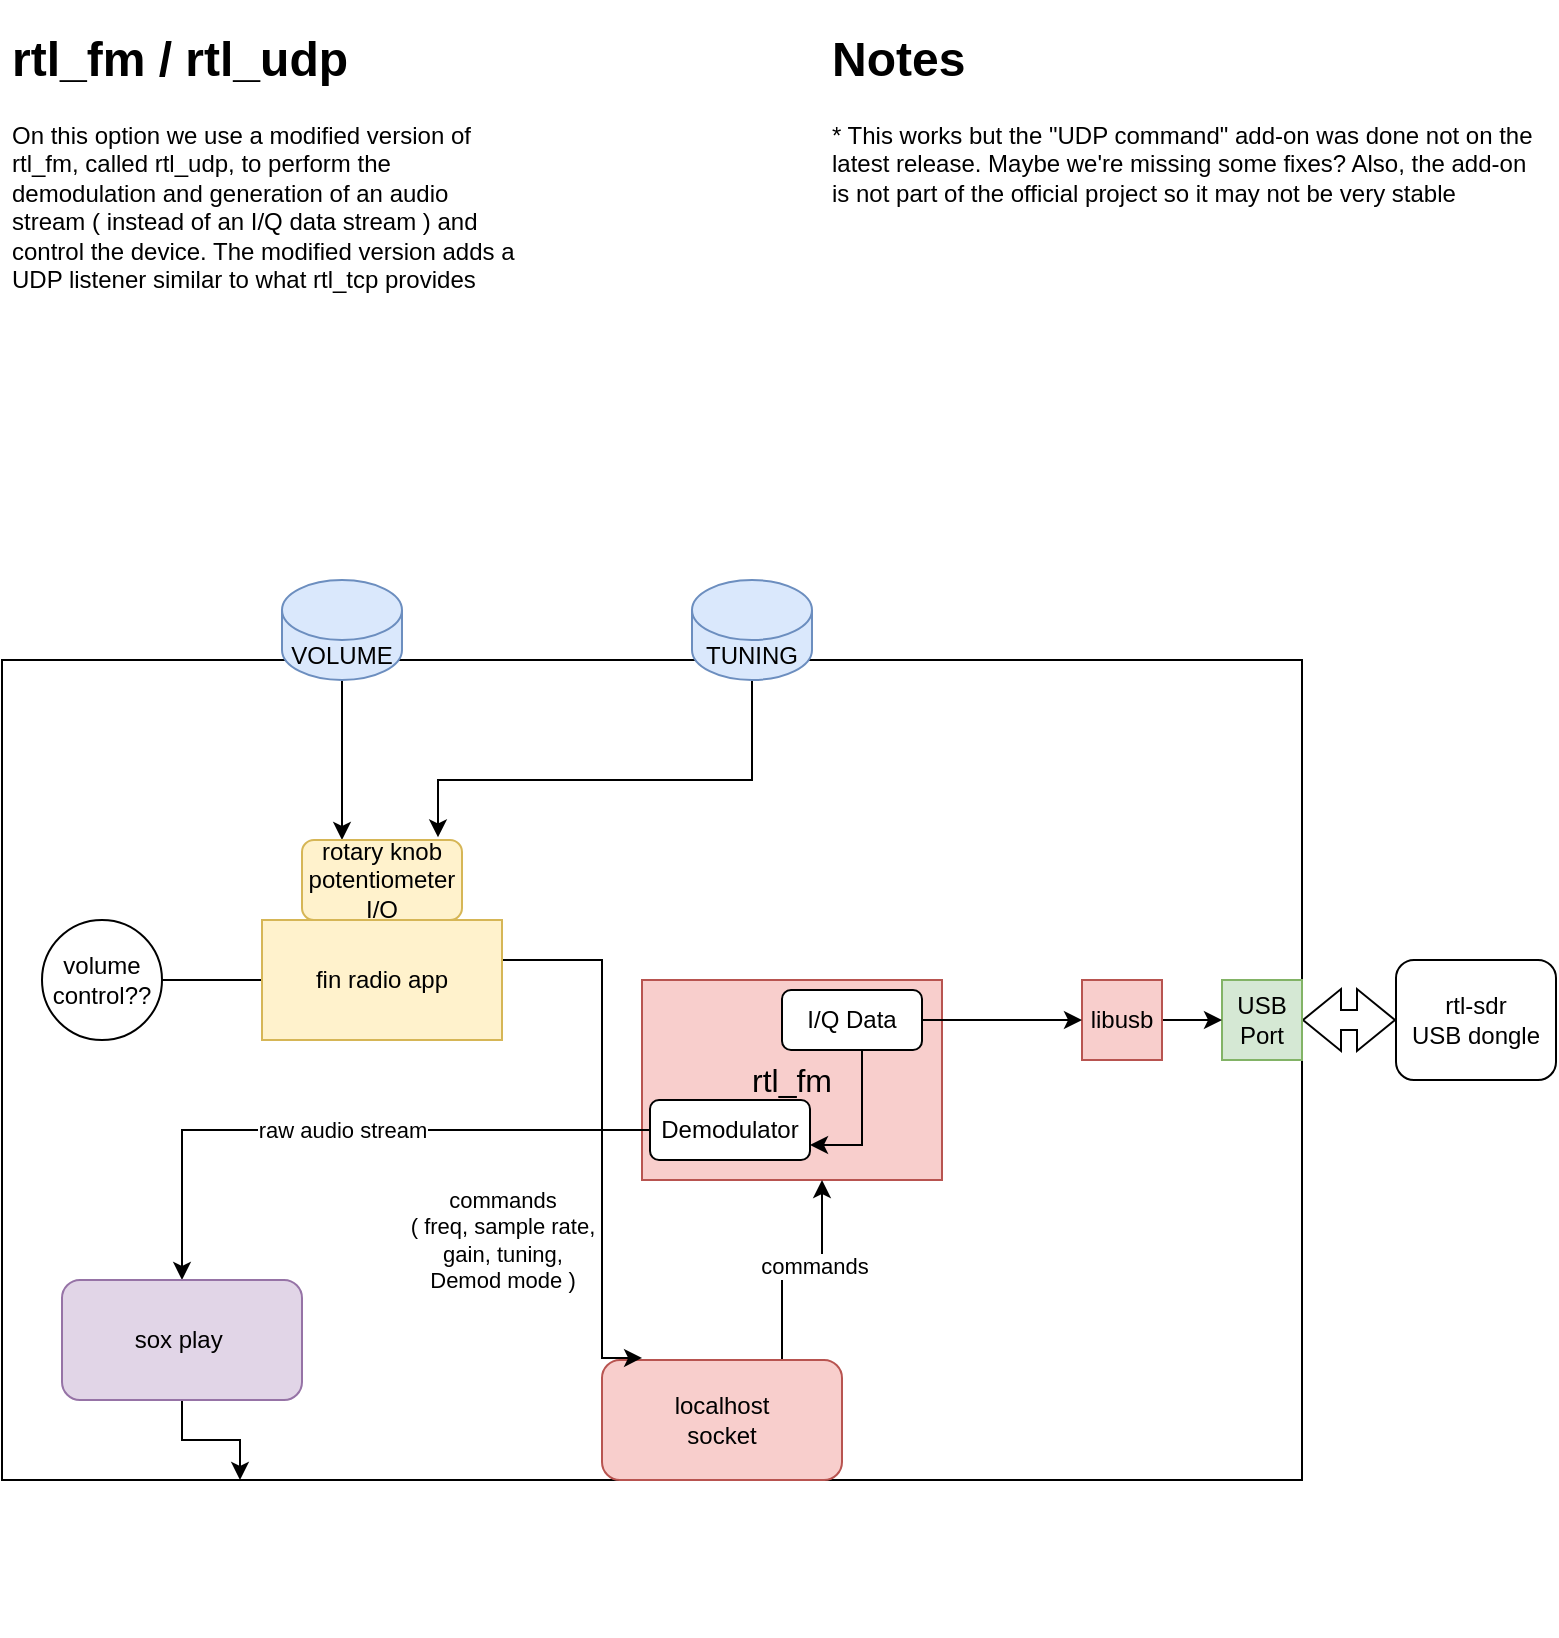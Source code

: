 <mxfile version="17.0.0" type="github">
  <diagram id="eBAYRbaCmWyt2Vs_kIRV" name="Page-1">
    <mxGraphModel dx="1186" dy="710" grid="1" gridSize="10" guides="1" tooltips="1" connect="1" arrows="1" fold="1" page="1" pageScale="1" pageWidth="827" pageHeight="1169" math="0" shadow="0">
      <root>
        <mxCell id="0" />
        <mxCell id="1" parent="0" />
        <mxCell id="41WGvHkmBzIe6xqzSiXb-1" value="" style="rounded=0;whiteSpace=wrap;html=1;" parent="1" vertex="1">
          <mxGeometry x="50" y="350" width="650" height="410" as="geometry" />
        </mxCell>
        <mxCell id="41WGvHkmBzIe6xqzSiXb-2" value="&lt;h1&gt;rtl_fm / rtl_udp&lt;/h1&gt;&lt;p&gt;On this option we use a modified version of rtl_fm, called rtl_udp, to perform the demodulation and generation of an audio stream ( instead of an I/Q data stream ) and control the device. The modified version adds a UDP listener similar to what rtl_tcp provides&lt;/p&gt;&lt;p&gt;&lt;br&gt;&lt;/p&gt;" style="text;html=1;strokeColor=none;fillColor=none;spacing=5;spacingTop=-20;whiteSpace=wrap;overflow=hidden;rounded=0;" parent="1" vertex="1">
          <mxGeometry x="50" y="30" width="260" height="230" as="geometry" />
        </mxCell>
        <mxCell id="41WGvHkmBzIe6xqzSiXb-3" value="rtl-sdr&lt;br&gt;USB dongle" style="rounded=1;whiteSpace=wrap;html=1;" parent="1" vertex="1">
          <mxGeometry x="747" y="500" width="80" height="60" as="geometry" />
        </mxCell>
        <mxCell id="41WGvHkmBzIe6xqzSiXb-4" value="" style="shape=flexArrow;endArrow=classic;startArrow=classic;html=1;rounded=0;entryX=0;entryY=0.5;entryDx=0;entryDy=0;" parent="1" target="41WGvHkmBzIe6xqzSiXb-3" edge="1">
          <mxGeometry width="100" height="100" relative="1" as="geometry">
            <mxPoint x="700" y="530" as="sourcePoint" />
            <mxPoint x="760" y="500" as="targetPoint" />
          </mxGeometry>
        </mxCell>
        <mxCell id="41WGvHkmBzIe6xqzSiXb-5" value="&lt;font style=&quot;font-size: 16px&quot;&gt;rtl_fm&lt;/font&gt;" style="rounded=0;whiteSpace=wrap;html=1;fillColor=#f8cecc;strokeColor=#b85450;" parent="1" vertex="1">
          <mxGeometry x="370" y="510" width="150" height="100" as="geometry" />
        </mxCell>
        <mxCell id="41WGvHkmBzIe6xqzSiXb-7" value="USB Port" style="whiteSpace=wrap;html=1;aspect=fixed;fillColor=#d5e8d4;strokeColor=#82b366;" parent="1" vertex="1">
          <mxGeometry x="660" y="510" width="40" height="40" as="geometry" />
        </mxCell>
        <mxCell id="41WGvHkmBzIe6xqzSiXb-9" style="edgeStyle=orthogonalEdgeStyle;rounded=0;orthogonalLoop=1;jettySize=auto;html=1;exitX=1;exitY=0.5;exitDx=0;exitDy=0;entryX=0;entryY=0.5;entryDx=0;entryDy=0;" parent="1" source="41WGvHkmBzIe6xqzSiXb-8" target="41WGvHkmBzIe6xqzSiXb-7" edge="1">
          <mxGeometry relative="1" as="geometry" />
        </mxCell>
        <mxCell id="41WGvHkmBzIe6xqzSiXb-8" value="libusb" style="whiteSpace=wrap;html=1;aspect=fixed;fillColor=#f8cecc;strokeColor=#b85450;" parent="1" vertex="1">
          <mxGeometry x="590" y="510" width="40" height="40" as="geometry" />
        </mxCell>
        <mxCell id="41WGvHkmBzIe6xqzSiXb-15" style="edgeStyle=orthogonalEdgeStyle;rounded=0;orthogonalLoop=1;jettySize=auto;html=1;" parent="1" source="41WGvHkmBzIe6xqzSiXb-12" target="41WGvHkmBzIe6xqzSiXb-5" edge="1">
          <mxGeometry relative="1" as="geometry">
            <Array as="points">
              <mxPoint x="440" y="655" />
              <mxPoint x="460" y="655" />
            </Array>
          </mxGeometry>
        </mxCell>
        <mxCell id="41WGvHkmBzIe6xqzSiXb-17" value="commands" style="edgeLabel;html=1;align=center;verticalAlign=middle;resizable=0;points=[];" parent="41WGvHkmBzIe6xqzSiXb-15" vertex="1" connectable="0">
          <mxGeometry x="0.1" y="2" relative="1" as="geometry">
            <mxPoint as="offset" />
          </mxGeometry>
        </mxCell>
        <mxCell id="41WGvHkmBzIe6xqzSiXb-12" value="localhost&lt;br&gt;socket" style="rounded=1;whiteSpace=wrap;html=1;fillColor=#f8cecc;strokeColor=#b85450;" parent="1" vertex="1">
          <mxGeometry x="350" y="700" width="120" height="60" as="geometry" />
        </mxCell>
        <mxCell id="41WGvHkmBzIe6xqzSiXb-14" style="edgeStyle=orthogonalEdgeStyle;rounded=0;orthogonalLoop=1;jettySize=auto;html=1;entryX=0.167;entryY=-0.017;entryDx=0;entryDy=0;entryPerimeter=0;" parent="1" source="41WGvHkmBzIe6xqzSiXb-13" target="41WGvHkmBzIe6xqzSiXb-12" edge="1">
          <mxGeometry relative="1" as="geometry">
            <Array as="points">
              <mxPoint x="350" y="500" />
              <mxPoint x="350" y="699" />
            </Array>
          </mxGeometry>
        </mxCell>
        <mxCell id="41WGvHkmBzIe6xqzSiXb-16" value="commands&lt;br&gt;( freq, sample rate,&lt;br&gt;gain, tuning,&lt;br&gt;Demod mode )" style="edgeLabel;html=1;align=center;verticalAlign=middle;resizable=0;points=[];" parent="41WGvHkmBzIe6xqzSiXb-14" vertex="1" connectable="0">
          <mxGeometry x="0.004" y="1" relative="1" as="geometry">
            <mxPoint x="-51" y="55" as="offset" />
          </mxGeometry>
        </mxCell>
        <mxCell id="w6kh3SIZmjgiA7TKn0yG-1" style="edgeStyle=orthogonalEdgeStyle;rounded=0;orthogonalLoop=1;jettySize=auto;html=1;" edge="1" parent="1" source="41WGvHkmBzIe6xqzSiXb-13">
          <mxGeometry relative="1" as="geometry">
            <mxPoint x="110" y="510" as="targetPoint" />
          </mxGeometry>
        </mxCell>
        <mxCell id="41WGvHkmBzIe6xqzSiXb-13" value="fin radio app" style="rounded=0;whiteSpace=wrap;html=1;fillColor=#fff2cc;strokeColor=#d6b656;" parent="1" vertex="1">
          <mxGeometry x="180" y="480" width="120" height="60" as="geometry" />
        </mxCell>
        <mxCell id="41WGvHkmBzIe6xqzSiXb-23" style="edgeStyle=orthogonalEdgeStyle;rounded=0;orthogonalLoop=1;jettySize=auto;html=1;strokeWidth=1;entryX=0.25;entryY=0;entryDx=0;entryDy=0;" parent="1" source="41WGvHkmBzIe6xqzSiXb-21" target="41WGvHkmBzIe6xqzSiXb-25" edge="1">
          <mxGeometry relative="1" as="geometry">
            <mxPoint x="210" y="430" as="targetPoint" />
          </mxGeometry>
        </mxCell>
        <mxCell id="41WGvHkmBzIe6xqzSiXb-21" value="VOLUME" style="shape=cylinder3;whiteSpace=wrap;html=1;boundedLbl=1;backgroundOutline=1;size=15;fillColor=#dae8fc;strokeColor=#6c8ebf;" parent="1" vertex="1">
          <mxGeometry x="190" y="310" width="60" height="50" as="geometry" />
        </mxCell>
        <mxCell id="41WGvHkmBzIe6xqzSiXb-24" style="edgeStyle=orthogonalEdgeStyle;rounded=0;orthogonalLoop=1;jettySize=auto;html=1;strokeWidth=1;entryX=0.85;entryY=-0.033;entryDx=0;entryDy=0;entryPerimeter=0;" parent="1" source="41WGvHkmBzIe6xqzSiXb-22" target="41WGvHkmBzIe6xqzSiXb-25" edge="1">
          <mxGeometry relative="1" as="geometry">
            <mxPoint x="270" y="420" as="targetPoint" />
            <Array as="points">
              <mxPoint x="425" y="410" />
              <mxPoint x="268" y="410" />
            </Array>
          </mxGeometry>
        </mxCell>
        <mxCell id="41WGvHkmBzIe6xqzSiXb-22" value="TUNING" style="shape=cylinder3;whiteSpace=wrap;html=1;boundedLbl=1;backgroundOutline=1;size=15;fillColor=#dae8fc;strokeColor=#6c8ebf;" parent="1" vertex="1">
          <mxGeometry x="395" y="310" width="60" height="50" as="geometry" />
        </mxCell>
        <mxCell id="41WGvHkmBzIe6xqzSiXb-25" value="rotary knob&lt;br&gt;potentiometer I/O" style="rounded=1;whiteSpace=wrap;html=1;fillColor=#fff2cc;strokeColor=#d6b656;" parent="1" vertex="1">
          <mxGeometry x="200" y="440" width="80" height="40" as="geometry" />
        </mxCell>
        <mxCell id="41WGvHkmBzIe6xqzSiXb-26" value="" style="shape=image;html=1;verticalAlign=top;verticalLabelPosition=bottom;labelBackgroundColor=#ffffff;imageAspect=0;aspect=fixed;image=https://cdn4.iconfinder.com/data/icons/geomicons/32/672411-speaker-volume-128.png" parent="1" vertex="1">
          <mxGeometry x="130" y="760" width="78" height="78" as="geometry" />
        </mxCell>
        <mxCell id="41WGvHkmBzIe6xqzSiXb-32" value="raw audio stream" style="edgeStyle=orthogonalEdgeStyle;rounded=0;orthogonalLoop=1;jettySize=auto;html=1;strokeWidth=1;" parent="1" source="41WGvHkmBzIe6xqzSiXb-27" target="41WGvHkmBzIe6xqzSiXb-31" edge="1">
          <mxGeometry relative="1" as="geometry" />
        </mxCell>
        <mxCell id="41WGvHkmBzIe6xqzSiXb-27" value="Demodulator" style="rounded=1;whiteSpace=wrap;html=1;" parent="1" vertex="1">
          <mxGeometry x="374" y="570" width="80" height="30" as="geometry" />
        </mxCell>
        <mxCell id="41WGvHkmBzIe6xqzSiXb-33" style="edgeStyle=orthogonalEdgeStyle;rounded=0;orthogonalLoop=1;jettySize=auto;html=1;strokeWidth=1;" parent="1" source="41WGvHkmBzIe6xqzSiXb-31" target="41WGvHkmBzIe6xqzSiXb-26" edge="1">
          <mxGeometry relative="1" as="geometry" />
        </mxCell>
        <mxCell id="41WGvHkmBzIe6xqzSiXb-31" value="sox play&amp;nbsp;" style="rounded=1;whiteSpace=wrap;html=1;fillColor=#e1d5e7;strokeColor=#9673a6;" parent="1" vertex="1">
          <mxGeometry x="80" y="660" width="120" height="60" as="geometry" />
        </mxCell>
        <mxCell id="41WGvHkmBzIe6xqzSiXb-36" value="&lt;h1&gt;Notes&lt;/h1&gt;&lt;p&gt;* This works but the &quot;UDP command&quot; add-on was done not on the latest release. Maybe we&#39;re missing some fixes? Also, the add-on is not part of the official project so it may not be very stable&lt;/p&gt;&lt;p&gt;&lt;br&gt;&lt;/p&gt;" style="text;html=1;strokeColor=none;fillColor=none;spacing=5;spacingTop=-20;whiteSpace=wrap;overflow=hidden;rounded=0;" parent="1" vertex="1">
          <mxGeometry x="460" y="30" width="360" height="230" as="geometry" />
        </mxCell>
        <mxCell id="w6kh3SIZmjgiA7TKn0yG-2" value="volume&lt;br&gt;control??" style="ellipse;whiteSpace=wrap;html=1;aspect=fixed;" vertex="1" parent="1">
          <mxGeometry x="70" y="480" width="60" height="60" as="geometry" />
        </mxCell>
        <mxCell id="w6kh3SIZmjgiA7TKn0yG-3" style="edgeStyle=orthogonalEdgeStyle;rounded=0;orthogonalLoop=1;jettySize=auto;html=1;entryX=1;entryY=0.75;entryDx=0;entryDy=0;exitX=0.5;exitY=1;exitDx=0;exitDy=0;" edge="1" parent="1" source="w6kh3SIZmjgiA7TKn0yG-4" target="41WGvHkmBzIe6xqzSiXb-27">
          <mxGeometry relative="1" as="geometry">
            <Array as="points">
              <mxPoint x="480" y="545" />
              <mxPoint x="480" y="593" />
            </Array>
          </mxGeometry>
        </mxCell>
        <mxCell id="w6kh3SIZmjgiA7TKn0yG-4" value="I/Q Data" style="rounded=1;whiteSpace=wrap;html=1;" vertex="1" parent="1">
          <mxGeometry x="440" y="515" width="70" height="30" as="geometry" />
        </mxCell>
        <mxCell id="41WGvHkmBzIe6xqzSiXb-11" style="edgeStyle=orthogonalEdgeStyle;rounded=0;orthogonalLoop=1;jettySize=auto;html=1;" parent="1" source="w6kh3SIZmjgiA7TKn0yG-4" target="41WGvHkmBzIe6xqzSiXb-8" edge="1">
          <mxGeometry relative="1" as="geometry" />
        </mxCell>
      </root>
    </mxGraphModel>
  </diagram>
</mxfile>
